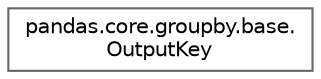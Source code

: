 digraph "Graphical Class Hierarchy"
{
 // LATEX_PDF_SIZE
  bgcolor="transparent";
  edge [fontname=Helvetica,fontsize=10,labelfontname=Helvetica,labelfontsize=10];
  node [fontname=Helvetica,fontsize=10,shape=box,height=0.2,width=0.4];
  rankdir="LR";
  Node0 [id="Node000000",label="pandas.core.groupby.base.\lOutputKey",height=0.2,width=0.4,color="grey40", fillcolor="white", style="filled",URL="$da/dec/classpandas_1_1core_1_1groupby_1_1base_1_1OutputKey.html",tooltip=" "];
}
